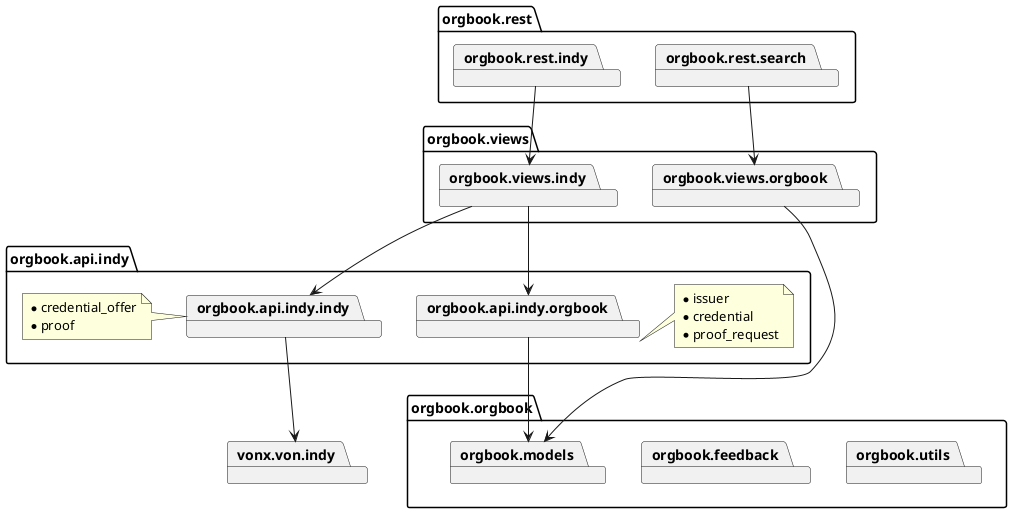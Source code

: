 @startuml

package orgbook.rest {
  package orgbook.rest.indy {
  }

  package orgbook.rest.search {
  }

  orgbook.rest.indy -[hidden]right- orgbook.rest.search
}

package orgbook.views {
  package orgbook.views.indy

  package orgbook.views.orgbook

  orgbook.views.indy -[hidden]right- orgbook.views.orgbook
}

orgbook.rest.indy -down-> orgbook.views.indy
orgbook.rest.search -down-> orgbook.views.orgbook

package orgbook.api.indy {
  package orgbook.api.indy.indy
  note left
  * credential_offer
  * proof
  end note

  package orgbook.api.indy.orgbook
  note right
  * issuer
  * credential
  * proof_request
  end note

  orgbook.api.indy.indy -[hidden]right- orgbook.api.indy.orgbook
}

orgbook.views.indy -down-> orgbook.api.indy.indy
orgbook.views.indy -down-> orgbook.api.indy.orgbook

package vonx.von.indy

package orgbook.orgbook {
  package orgbook.models

  package orgbook.feedback

  package orgbook.utils
}

orgbook.api.indy.indy -down-> vonx.von.indy
orgbook.views.orgbook -down-> orgbook.models

vonx.von.indy -[hidden]right- orgbook.orgbook
orgbook.models -[hidden]right- orgbook.feedback
orgbook.feedback -[hidden]right- orgbook.utils

orgbook.api.indy.orgbook -down-> orgbook.models

@enduml
